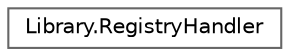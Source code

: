 digraph "Graphical Class Hierarchy"
{
 // INTERACTIVE_SVG=YES
 // LATEX_PDF_SIZE
  bgcolor="transparent";
  edge [fontname=Helvetica,fontsize=10,labelfontname=Helvetica,labelfontsize=10];
  node [fontname=Helvetica,fontsize=10,shape=box,height=0.2,width=0.4];
  rankdir="LR";
  Node0 [label="Library.RegistryHandler",height=0.2,width=0.4,color="grey40", fillcolor="white", style="filled",URL="$classLibrary_1_1RegistryHandler.html",tooltip="Clase para manejar el registro."];
}
